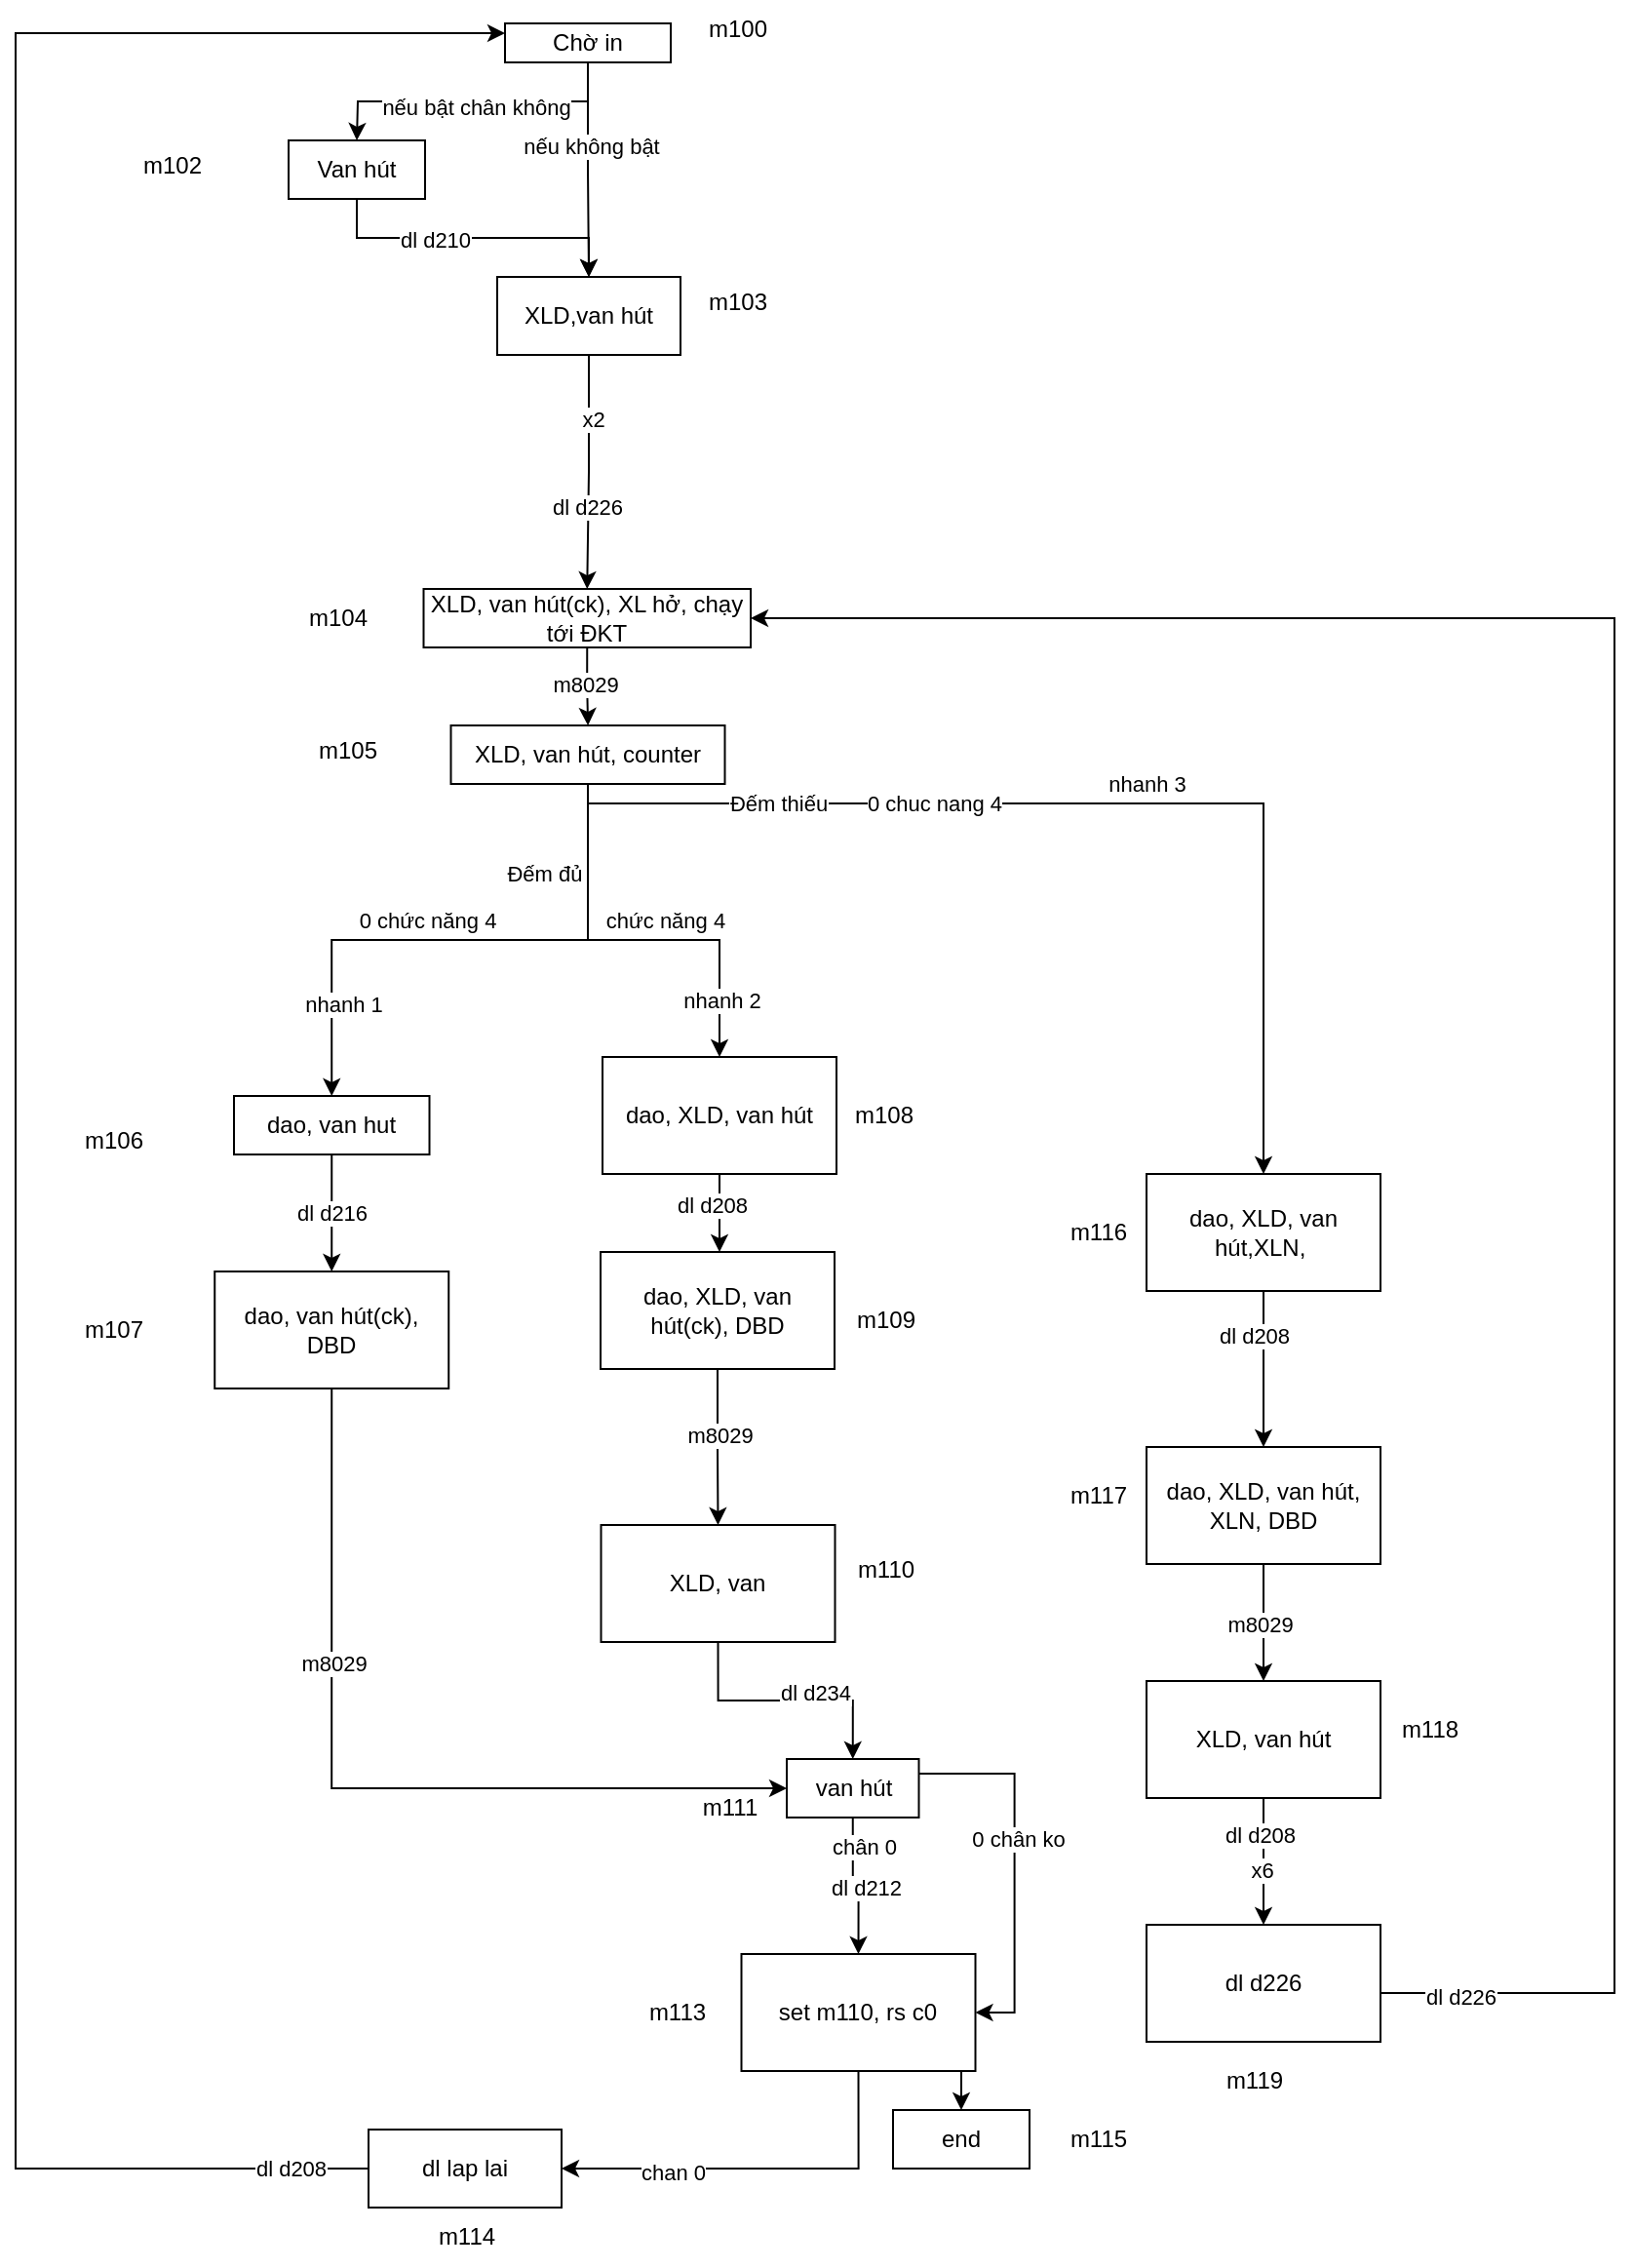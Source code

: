 <mxfile version="22.1.21" type="github">
  <diagram name="Trang-1" id="rS9DsyheVZtSrWm2MO88">
    <mxGraphModel dx="955" dy="475" grid="1" gridSize="10" guides="1" tooltips="1" connect="1" arrows="1" fold="1" page="1" pageScale="1" pageWidth="827" pageHeight="1169" math="0" shadow="0">
      <root>
        <mxCell id="0" />
        <mxCell id="1" parent="0" />
        <mxCell id="V83BWBz1lvYCD9PXyuBC-11" style="edgeStyle=orthogonalEdgeStyle;rounded=0;orthogonalLoop=1;jettySize=auto;html=1;exitX=0.5;exitY=1;exitDx=0;exitDy=0;" parent="1" source="V83BWBz1lvYCD9PXyuBC-6" edge="1">
          <mxGeometry relative="1" as="geometry">
            <mxPoint x="265" y="410" as="targetPoint" />
          </mxGeometry>
        </mxCell>
        <mxCell id="V83BWBz1lvYCD9PXyuBC-13" value="Text" style="edgeLabel;html=1;align=center;verticalAlign=middle;resizable=0;points=[];" parent="V83BWBz1lvYCD9PXyuBC-11" vertex="1" connectable="0">
          <mxGeometry x="0.043" y="3" relative="1" as="geometry">
            <mxPoint as="offset" />
          </mxGeometry>
        </mxCell>
        <mxCell id="V83BWBz1lvYCD9PXyuBC-14" value="nếu bật chân không" style="edgeLabel;html=1;align=center;verticalAlign=middle;resizable=0;points=[];" parent="V83BWBz1lvYCD9PXyuBC-11" vertex="1" connectable="0">
          <mxGeometry x="-0.02" y="3" relative="1" as="geometry">
            <mxPoint as="offset" />
          </mxGeometry>
        </mxCell>
        <mxCell id="V83BWBz1lvYCD9PXyuBC-22" style="edgeStyle=orthogonalEdgeStyle;rounded=0;orthogonalLoop=1;jettySize=auto;html=1;exitX=0.5;exitY=1;exitDx=0;exitDy=0;" parent="1" source="V83BWBz1lvYCD9PXyuBC-6" target="V83BWBz1lvYCD9PXyuBC-19" edge="1">
          <mxGeometry relative="1" as="geometry" />
        </mxCell>
        <mxCell id="V83BWBz1lvYCD9PXyuBC-23" value="nếu không bật" style="edgeLabel;html=1;align=center;verticalAlign=middle;resizable=0;points=[];" parent="V83BWBz1lvYCD9PXyuBC-22" vertex="1" connectable="0">
          <mxGeometry x="-0.225" y="1" relative="1" as="geometry">
            <mxPoint as="offset" />
          </mxGeometry>
        </mxCell>
        <mxCell id="V83BWBz1lvYCD9PXyuBC-6" value="Chờ in" style="rounded=0;whiteSpace=wrap;html=1;" parent="1" vertex="1">
          <mxGeometry x="341" y="350" width="85" height="20" as="geometry" />
        </mxCell>
        <mxCell id="V83BWBz1lvYCD9PXyuBC-20" style="edgeStyle=orthogonalEdgeStyle;rounded=0;orthogonalLoop=1;jettySize=auto;html=1;exitX=0.5;exitY=1;exitDx=0;exitDy=0;entryX=0.5;entryY=0;entryDx=0;entryDy=0;" parent="1" source="V83BWBz1lvYCD9PXyuBC-18" target="V83BWBz1lvYCD9PXyuBC-19" edge="1">
          <mxGeometry relative="1" as="geometry" />
        </mxCell>
        <mxCell id="V83BWBz1lvYCD9PXyuBC-21" value="dl d210" style="edgeLabel;html=1;align=center;verticalAlign=middle;resizable=0;points=[];" parent="V83BWBz1lvYCD9PXyuBC-20" vertex="1" connectable="0">
          <mxGeometry x="-0.254" y="-1" relative="1" as="geometry">
            <mxPoint as="offset" />
          </mxGeometry>
        </mxCell>
        <mxCell id="V83BWBz1lvYCD9PXyuBC-18" value="Van hút" style="whiteSpace=wrap;html=1;" parent="1" vertex="1">
          <mxGeometry x="230" y="410" width="70" height="30" as="geometry" />
        </mxCell>
        <mxCell id="1hu1YwNMTQrh0gvfJrZ6-12" style="edgeStyle=orthogonalEdgeStyle;rounded=0;orthogonalLoop=1;jettySize=auto;html=1;exitX=0.5;exitY=1;exitDx=0;exitDy=0;entryX=0.5;entryY=0;entryDx=0;entryDy=0;" edge="1" parent="1" source="V83BWBz1lvYCD9PXyuBC-19" target="V83BWBz1lvYCD9PXyuBC-27">
          <mxGeometry relative="1" as="geometry" />
        </mxCell>
        <mxCell id="1hu1YwNMTQrh0gvfJrZ6-13" value="x2" style="edgeLabel;html=1;align=center;verticalAlign=middle;resizable=0;points=[];" vertex="1" connectable="0" parent="1hu1YwNMTQrh0gvfJrZ6-12">
          <mxGeometry x="-0.453" y="2" relative="1" as="geometry">
            <mxPoint as="offset" />
          </mxGeometry>
        </mxCell>
        <mxCell id="1hu1YwNMTQrh0gvfJrZ6-14" value="dl d226" style="edgeLabel;html=1;align=center;verticalAlign=middle;resizable=0;points=[];" vertex="1" connectable="0" parent="1hu1YwNMTQrh0gvfJrZ6-12">
          <mxGeometry x="0.301" relative="1" as="geometry">
            <mxPoint as="offset" />
          </mxGeometry>
        </mxCell>
        <mxCell id="V83BWBz1lvYCD9PXyuBC-19" value="XLD,van hút" style="whiteSpace=wrap;html=1;" parent="1" vertex="1">
          <mxGeometry x="337" y="480" width="94" height="40" as="geometry" />
        </mxCell>
        <mxCell id="V83BWBz1lvYCD9PXyuBC-31" style="edgeStyle=orthogonalEdgeStyle;rounded=0;orthogonalLoop=1;jettySize=auto;html=1;exitX=0.5;exitY=1;exitDx=0;exitDy=0;" parent="1" source="V83BWBz1lvYCD9PXyuBC-27" target="V83BWBz1lvYCD9PXyuBC-30" edge="1">
          <mxGeometry relative="1" as="geometry" />
        </mxCell>
        <mxCell id="V83BWBz1lvYCD9PXyuBC-32" value="m8029" style="edgeLabel;html=1;align=center;verticalAlign=middle;resizable=0;points=[];" parent="V83BWBz1lvYCD9PXyuBC-31" vertex="1" connectable="0">
          <mxGeometry x="-0.237" y="-1" relative="1" as="geometry">
            <mxPoint y="3" as="offset" />
          </mxGeometry>
        </mxCell>
        <mxCell id="V83BWBz1lvYCD9PXyuBC-27" value="XLD, van hút(ck), XL hở, chạy tới ĐKT" style="whiteSpace=wrap;html=1;" parent="1" vertex="1">
          <mxGeometry x="299.25" y="640" width="167.75" height="30" as="geometry" />
        </mxCell>
        <mxCell id="V83BWBz1lvYCD9PXyuBC-136" style="edgeStyle=orthogonalEdgeStyle;rounded=0;orthogonalLoop=1;jettySize=auto;html=1;exitX=0.5;exitY=1;exitDx=0;exitDy=0;entryX=0.5;entryY=0;entryDx=0;entryDy=0;" parent="1" source="V83BWBz1lvYCD9PXyuBC-30" target="V83BWBz1lvYCD9PXyuBC-135" edge="1">
          <mxGeometry relative="1" as="geometry">
            <Array as="points">
              <mxPoint x="384" y="750" />
              <mxPoint x="730" y="750" />
            </Array>
          </mxGeometry>
        </mxCell>
        <mxCell id="V83BWBz1lvYCD9PXyuBC-137" value="Đếm thiếu" style="edgeLabel;html=1;align=center;verticalAlign=middle;resizable=0;points=[];" parent="V83BWBz1lvYCD9PXyuBC-136" vertex="1" connectable="0">
          <mxGeometry x="-0.154" y="5" relative="1" as="geometry">
            <mxPoint x="-124" y="5" as="offset" />
          </mxGeometry>
        </mxCell>
        <mxCell id="kzXkt-40F0dSUNPG1UTD-2" value="0 chuc nang 4" style="edgeLabel;html=1;align=center;verticalAlign=middle;resizable=0;points=[];" parent="V83BWBz1lvYCD9PXyuBC-136" vertex="1" connectable="0">
          <mxGeometry x="-0.407" relative="1" as="geometry">
            <mxPoint x="25" as="offset" />
          </mxGeometry>
        </mxCell>
        <mxCell id="1hu1YwNMTQrh0gvfJrZ6-6" value="nhanh 3" style="edgeLabel;html=1;align=center;verticalAlign=middle;resizable=0;points=[];" vertex="1" connectable="0" parent="V83BWBz1lvYCD9PXyuBC-136">
          <mxGeometry x="0.087" y="4" relative="1" as="geometry">
            <mxPoint x="-1" y="-6" as="offset" />
          </mxGeometry>
        </mxCell>
        <mxCell id="X1f7La6pQHhVVc1zuQpS-18" style="edgeStyle=orthogonalEdgeStyle;rounded=0;orthogonalLoop=1;jettySize=auto;html=1;exitX=0.5;exitY=1;exitDx=0;exitDy=0;entryX=0.5;entryY=0;entryDx=0;entryDy=0;" parent="1" source="V83BWBz1lvYCD9PXyuBC-30" target="V83BWBz1lvYCD9PXyuBC-51" edge="1">
          <mxGeometry relative="1" as="geometry" />
        </mxCell>
        <mxCell id="X1f7La6pQHhVVc1zuQpS-22" value="0 chức năng 4" style="edgeLabel;html=1;align=center;verticalAlign=middle;resizable=0;points=[];" parent="X1f7La6pQHhVVc1zuQpS-18" vertex="1" connectable="0">
          <mxGeometry x="0.256" y="-2" relative="1" as="geometry">
            <mxPoint x="20" y="-8" as="offset" />
          </mxGeometry>
        </mxCell>
        <mxCell id="1hu1YwNMTQrh0gvfJrZ6-8" value="nhanh 1" style="edgeLabel;html=1;align=center;verticalAlign=middle;resizable=0;points=[];" vertex="1" connectable="0" parent="X1f7La6pQHhVVc1zuQpS-18">
          <mxGeometry x="0.675" y="6" relative="1" as="geometry">
            <mxPoint as="offset" />
          </mxGeometry>
        </mxCell>
        <mxCell id="X1f7La6pQHhVVc1zuQpS-19" style="edgeStyle=orthogonalEdgeStyle;rounded=0;orthogonalLoop=1;jettySize=auto;html=1;exitX=0.5;exitY=1;exitDx=0;exitDy=0;entryX=0.5;entryY=0;entryDx=0;entryDy=0;" parent="1" source="V83BWBz1lvYCD9PXyuBC-30" target="V83BWBz1lvYCD9PXyuBC-75" edge="1">
          <mxGeometry relative="1" as="geometry">
            <Array as="points">
              <mxPoint x="384" y="820" />
              <mxPoint x="451" y="820" />
            </Array>
          </mxGeometry>
        </mxCell>
        <mxCell id="X1f7La6pQHhVVc1zuQpS-21" value="Đếm đủ" style="edgeLabel;html=1;align=center;verticalAlign=middle;resizable=0;points=[];" parent="X1f7La6pQHhVVc1zuQpS-19" vertex="1" connectable="0">
          <mxGeometry x="-0.562" y="-1" relative="1" as="geometry">
            <mxPoint x="-22" as="offset" />
          </mxGeometry>
        </mxCell>
        <mxCell id="X1f7La6pQHhVVc1zuQpS-23" value="chức năng 4" style="edgeLabel;html=1;align=center;verticalAlign=middle;resizable=0;points=[];" parent="X1f7La6pQHhVVc1zuQpS-19" vertex="1" connectable="0">
          <mxGeometry x="0.019" relative="1" as="geometry">
            <mxPoint x="14" y="-10" as="offset" />
          </mxGeometry>
        </mxCell>
        <mxCell id="1hu1YwNMTQrh0gvfJrZ6-7" value="nhanh 2" style="edgeLabel;html=1;align=center;verticalAlign=middle;resizable=0;points=[];" vertex="1" connectable="0" parent="X1f7La6pQHhVVc1zuQpS-19">
          <mxGeometry x="0.588" y="1" relative="1" as="geometry">
            <mxPoint y="13" as="offset" />
          </mxGeometry>
        </mxCell>
        <mxCell id="V83BWBz1lvYCD9PXyuBC-30" value="XLD, van hút, counter" style="whiteSpace=wrap;html=1;" parent="1" vertex="1">
          <mxGeometry x="313.25" y="710" width="140.5" height="30" as="geometry" />
        </mxCell>
        <mxCell id="V83BWBz1lvYCD9PXyuBC-51" value="dao, van hut" style="whiteSpace=wrap;html=1;" parent="1" vertex="1">
          <mxGeometry x="202" y="900" width="100.25" height="30" as="geometry" />
        </mxCell>
        <mxCell id="V83BWBz1lvYCD9PXyuBC-59" value="dl d216" style="edgeStyle=orthogonalEdgeStyle;rounded=0;orthogonalLoop=1;jettySize=auto;html=1;exitX=0.5;exitY=1;exitDx=0;exitDy=0;entryX=0.5;entryY=0;entryDx=0;entryDy=0;" parent="1" source="V83BWBz1lvYCD9PXyuBC-51" target="V83BWBz1lvYCD9PXyuBC-60" edge="1">
          <mxGeometry relative="1" as="geometry">
            <mxPoint x="252.57" y="979.58" as="targetPoint" />
          </mxGeometry>
        </mxCell>
        <mxCell id="X1f7La6pQHhVVc1zuQpS-8" style="edgeStyle=orthogonalEdgeStyle;rounded=0;orthogonalLoop=1;jettySize=auto;html=1;exitX=0.5;exitY=1;exitDx=0;exitDy=0;entryX=0;entryY=0.5;entryDx=0;entryDy=0;" parent="1" source="V83BWBz1lvYCD9PXyuBC-60" target="V83BWBz1lvYCD9PXyuBC-130" edge="1">
          <mxGeometry relative="1" as="geometry">
            <mxPoint x="250.245" y="1087" as="targetPoint" />
          </mxGeometry>
        </mxCell>
        <mxCell id="2x0l52KydDerkzk7XXPL-1" value="m8029" style="edgeLabel;html=1;align=center;verticalAlign=middle;resizable=0;points=[];" parent="X1f7La6pQHhVVc1zuQpS-8" vertex="1" connectable="0">
          <mxGeometry x="-0.36" y="1" relative="1" as="geometry">
            <mxPoint as="offset" />
          </mxGeometry>
        </mxCell>
        <mxCell id="V83BWBz1lvYCD9PXyuBC-60" value="dao, van hút(ck), DBD" style="whiteSpace=wrap;html=1;" parent="1" vertex="1">
          <mxGeometry x="192.12" y="990" width="120" height="60" as="geometry" />
        </mxCell>
        <mxCell id="V83BWBz1lvYCD9PXyuBC-84" style="edgeStyle=orthogonalEdgeStyle;rounded=0;orthogonalLoop=1;jettySize=auto;html=1;exitX=0.5;exitY=1;exitDx=0;exitDy=0;" parent="1" source="V83BWBz1lvYCD9PXyuBC-75" edge="1">
          <mxGeometry relative="1" as="geometry">
            <mxPoint x="451" y="980" as="targetPoint" />
          </mxGeometry>
        </mxCell>
        <mxCell id="V83BWBz1lvYCD9PXyuBC-86" value="dl d208" style="edgeLabel;html=1;align=center;verticalAlign=middle;resizable=0;points=[];" parent="V83BWBz1lvYCD9PXyuBC-84" vertex="1" connectable="0">
          <mxGeometry x="-0.207" y="-4" relative="1" as="geometry">
            <mxPoint as="offset" />
          </mxGeometry>
        </mxCell>
        <mxCell id="V83BWBz1lvYCD9PXyuBC-75" value="dao, XLD, van hút" style="whiteSpace=wrap;html=1;" parent="1" vertex="1">
          <mxGeometry x="391" y="880" width="120" height="60" as="geometry" />
        </mxCell>
        <mxCell id="X1f7La6pQHhVVc1zuQpS-25" style="edgeStyle=orthogonalEdgeStyle;rounded=0;orthogonalLoop=1;jettySize=auto;html=1;exitX=0.5;exitY=1;exitDx=0;exitDy=0;entryX=0.5;entryY=0;entryDx=0;entryDy=0;" parent="1" source="V83BWBz1lvYCD9PXyuBC-119" target="V83BWBz1lvYCD9PXyuBC-125" edge="1">
          <mxGeometry relative="1" as="geometry" />
        </mxCell>
        <mxCell id="X1f7La6pQHhVVc1zuQpS-26" value="m8029" style="edgeLabel;html=1;align=center;verticalAlign=middle;resizable=0;points=[];" parent="X1f7La6pQHhVVc1zuQpS-25" vertex="1" connectable="0">
          <mxGeometry x="-0.166" y="1" relative="1" as="geometry">
            <mxPoint as="offset" />
          </mxGeometry>
        </mxCell>
        <mxCell id="V83BWBz1lvYCD9PXyuBC-119" value="dao, XLD, van hút(ck), DBD" style="whiteSpace=wrap;html=1;" parent="1" vertex="1">
          <mxGeometry x="390" y="980" width="120" height="60" as="geometry" />
        </mxCell>
        <mxCell id="V83BWBz1lvYCD9PXyuBC-123" style="edgeStyle=orthogonalEdgeStyle;rounded=0;orthogonalLoop=1;jettySize=auto;html=1;exitX=0.5;exitY=1;exitDx=0;exitDy=0;entryX=0.5;entryY=0;entryDx=0;entryDy=0;" parent="1" source="V83BWBz1lvYCD9PXyuBC-125" target="V83BWBz1lvYCD9PXyuBC-130" edge="1">
          <mxGeometry relative="1" as="geometry" />
        </mxCell>
        <mxCell id="V83BWBz1lvYCD9PXyuBC-124" value="dl d234" style="edgeLabel;html=1;align=center;verticalAlign=middle;resizable=0;points=[];" parent="V83BWBz1lvYCD9PXyuBC-123" vertex="1" connectable="0">
          <mxGeometry x="0.223" y="4" relative="1" as="geometry">
            <mxPoint as="offset" />
          </mxGeometry>
        </mxCell>
        <mxCell id="V83BWBz1lvYCD9PXyuBC-125" value="XLD, van" style="whiteSpace=wrap;html=1;" parent="1" vertex="1">
          <mxGeometry x="390.25" y="1120" width="120" height="60" as="geometry" />
        </mxCell>
        <mxCell id="V83BWBz1lvYCD9PXyuBC-128" style="edgeStyle=orthogonalEdgeStyle;rounded=0;orthogonalLoop=1;jettySize=auto;html=1;exitX=0.5;exitY=1;exitDx=0;exitDy=0;entryX=0.5;entryY=0;entryDx=0;entryDy=0;" parent="1" source="V83BWBz1lvYCD9PXyuBC-130" target="V83BWBz1lvYCD9PXyuBC-132" edge="1">
          <mxGeometry relative="1" as="geometry" />
        </mxCell>
        <mxCell id="V83BWBz1lvYCD9PXyuBC-129" value="dl d212" style="edgeLabel;html=1;align=center;verticalAlign=middle;resizable=0;points=[];" parent="V83BWBz1lvYCD9PXyuBC-128" vertex="1" connectable="0">
          <mxGeometry x="0.06" y="3" relative="1" as="geometry">
            <mxPoint as="offset" />
          </mxGeometry>
        </mxCell>
        <mxCell id="SPS0u2D6XqK0Xt4h6-EM-12" value="chân 0" style="edgeLabel;html=1;align=center;verticalAlign=middle;resizable=0;points=[];" parent="V83BWBz1lvYCD9PXyuBC-128" vertex="1" connectable="0">
          <mxGeometry x="-0.582" y="5" relative="1" as="geometry">
            <mxPoint as="offset" />
          </mxGeometry>
        </mxCell>
        <mxCell id="SPS0u2D6XqK0Xt4h6-EM-13" style="edgeStyle=orthogonalEdgeStyle;rounded=0;orthogonalLoop=1;jettySize=auto;html=1;exitX=1;exitY=0.25;exitDx=0;exitDy=0;entryX=1;entryY=0.5;entryDx=0;entryDy=0;" parent="1" source="V83BWBz1lvYCD9PXyuBC-130" target="V83BWBz1lvYCD9PXyuBC-132" edge="1">
          <mxGeometry relative="1" as="geometry" />
        </mxCell>
        <mxCell id="SPS0u2D6XqK0Xt4h6-EM-14" value="0 chân ko" style="edgeLabel;html=1;align=center;verticalAlign=middle;resizable=0;points=[];" parent="SPS0u2D6XqK0Xt4h6-EM-13" vertex="1" connectable="0">
          <mxGeometry x="-0.146" y="1" relative="1" as="geometry">
            <mxPoint as="offset" />
          </mxGeometry>
        </mxCell>
        <mxCell id="V83BWBz1lvYCD9PXyuBC-130" value="van hút" style="whiteSpace=wrap;html=1;" parent="1" vertex="1">
          <mxGeometry x="485.5" y="1240" width="67.75" height="30" as="geometry" />
        </mxCell>
        <mxCell id="X1f7La6pQHhVVc1zuQpS-16" style="edgeStyle=orthogonalEdgeStyle;rounded=0;orthogonalLoop=1;jettySize=auto;html=1;exitX=0.75;exitY=1;exitDx=0;exitDy=0;entryX=0.5;entryY=0;entryDx=0;entryDy=0;" parent="1" source="V83BWBz1lvYCD9PXyuBC-132" target="X1f7La6pQHhVVc1zuQpS-14" edge="1">
          <mxGeometry relative="1" as="geometry" />
        </mxCell>
        <mxCell id="1hu1YwNMTQrh0gvfJrZ6-30" style="edgeStyle=orthogonalEdgeStyle;rounded=0;orthogonalLoop=1;jettySize=auto;html=1;exitX=0.5;exitY=1;exitDx=0;exitDy=0;entryX=1;entryY=0.5;entryDx=0;entryDy=0;" edge="1" parent="1" source="V83BWBz1lvYCD9PXyuBC-132" target="1hu1YwNMTQrh0gvfJrZ6-29">
          <mxGeometry relative="1" as="geometry" />
        </mxCell>
        <mxCell id="1hu1YwNMTQrh0gvfJrZ6-32" value="chan 0" style="edgeLabel;html=1;align=center;verticalAlign=middle;resizable=0;points=[];" vertex="1" connectable="0" parent="1hu1YwNMTQrh0gvfJrZ6-30">
          <mxGeometry x="0.445" y="2" relative="1" as="geometry">
            <mxPoint as="offset" />
          </mxGeometry>
        </mxCell>
        <mxCell id="V83BWBz1lvYCD9PXyuBC-132" value="set m110, rs c0" style="whiteSpace=wrap;html=1;" parent="1" vertex="1">
          <mxGeometry x="462.25" y="1340" width="120" height="60" as="geometry" />
        </mxCell>
        <mxCell id="V83BWBz1lvYCD9PXyuBC-139" value="" style="edgeStyle=orthogonalEdgeStyle;rounded=0;orthogonalLoop=1;jettySize=auto;html=1;" parent="1" source="V83BWBz1lvYCD9PXyuBC-135" target="V83BWBz1lvYCD9PXyuBC-138" edge="1">
          <mxGeometry relative="1" as="geometry" />
        </mxCell>
        <mxCell id="V83BWBz1lvYCD9PXyuBC-140" value="dl d208" style="edgeLabel;html=1;align=center;verticalAlign=middle;resizable=0;points=[];" parent="V83BWBz1lvYCD9PXyuBC-139" vertex="1" connectable="0">
          <mxGeometry x="-0.398" y="-5" relative="1" as="geometry">
            <mxPoint y="-1" as="offset" />
          </mxGeometry>
        </mxCell>
        <mxCell id="V83BWBz1lvYCD9PXyuBC-135" value="dao, XLD, van hút,XLN,&amp;nbsp;" style="whiteSpace=wrap;html=1;" parent="1" vertex="1">
          <mxGeometry x="670" y="940" width="120" height="60" as="geometry" />
        </mxCell>
        <mxCell id="V83BWBz1lvYCD9PXyuBC-142" style="edgeStyle=orthogonalEdgeStyle;rounded=0;orthogonalLoop=1;jettySize=auto;html=1;exitX=0.5;exitY=1;exitDx=0;exitDy=0;entryX=0.5;entryY=0;entryDx=0;entryDy=0;" parent="1" source="V83BWBz1lvYCD9PXyuBC-138" target="V83BWBz1lvYCD9PXyuBC-141" edge="1">
          <mxGeometry relative="1" as="geometry" />
        </mxCell>
        <mxCell id="V83BWBz1lvYCD9PXyuBC-143" value="m8029" style="edgeLabel;html=1;align=center;verticalAlign=middle;resizable=0;points=[];" parent="V83BWBz1lvYCD9PXyuBC-142" vertex="1" connectable="0">
          <mxGeometry x="0.059" y="-2" relative="1" as="geometry">
            <mxPoint y="-1" as="offset" />
          </mxGeometry>
        </mxCell>
        <mxCell id="V83BWBz1lvYCD9PXyuBC-138" value="dao, XLD, van hút, XLN, DBD" style="whiteSpace=wrap;html=1;" parent="1" vertex="1">
          <mxGeometry x="670" y="1080" width="120" height="60" as="geometry" />
        </mxCell>
        <mxCell id="V83BWBz1lvYCD9PXyuBC-146" style="edgeStyle=orthogonalEdgeStyle;rounded=0;orthogonalLoop=1;jettySize=auto;html=1;exitX=0.5;exitY=1;exitDx=0;exitDy=0;entryX=0.5;entryY=0;entryDx=0;entryDy=0;" parent="1" source="V83BWBz1lvYCD9PXyuBC-141" target="V83BWBz1lvYCD9PXyuBC-145" edge="1">
          <mxGeometry relative="1" as="geometry" />
        </mxCell>
        <mxCell id="V83BWBz1lvYCD9PXyuBC-147" value="dl d208" style="edgeLabel;html=1;align=center;verticalAlign=middle;resizable=0;points=[];" parent="V83BWBz1lvYCD9PXyuBC-146" vertex="1" connectable="0">
          <mxGeometry x="-0.4" y="-2" relative="1" as="geometry">
            <mxPoint y="-1" as="offset" />
          </mxGeometry>
        </mxCell>
        <mxCell id="1hu1YwNMTQrh0gvfJrZ6-40" value="x6" style="edgeLabel;html=1;align=center;verticalAlign=middle;resizable=0;points=[];" vertex="1" connectable="0" parent="V83BWBz1lvYCD9PXyuBC-146">
          <mxGeometry x="0.138" y="-1" relative="1" as="geometry">
            <mxPoint as="offset" />
          </mxGeometry>
        </mxCell>
        <mxCell id="V83BWBz1lvYCD9PXyuBC-141" value="XLD, van hút" style="whiteSpace=wrap;html=1;" parent="1" vertex="1">
          <mxGeometry x="670" y="1200" width="120" height="60" as="geometry" />
        </mxCell>
        <mxCell id="X1f7La6pQHhVVc1zuQpS-28" style="edgeStyle=orthogonalEdgeStyle;rounded=0;orthogonalLoop=1;jettySize=auto;html=1;entryX=1;entryY=0.5;entryDx=0;entryDy=0;exitX=1;exitY=0.5;exitDx=0;exitDy=0;" parent="1" source="V83BWBz1lvYCD9PXyuBC-145" target="V83BWBz1lvYCD9PXyuBC-27" edge="1">
          <mxGeometry relative="1" as="geometry">
            <mxPoint x="810" y="1360" as="sourcePoint" />
            <mxPoint x="860" y="1340" as="targetPoint" />
            <Array as="points">
              <mxPoint x="790" y="1360" />
              <mxPoint x="910" y="1360" />
              <mxPoint x="910" y="655" />
            </Array>
          </mxGeometry>
        </mxCell>
        <mxCell id="1hu1YwNMTQrh0gvfJrZ6-41" value="dl d226" style="edgeLabel;html=1;align=center;verticalAlign=middle;resizable=0;points=[];" vertex="1" connectable="0" parent="X1f7La6pQHhVVc1zuQpS-28">
          <mxGeometry x="-0.928" y="-2" relative="1" as="geometry">
            <mxPoint as="offset" />
          </mxGeometry>
        </mxCell>
        <mxCell id="V83BWBz1lvYCD9PXyuBC-145" value="dl d226" style="whiteSpace=wrap;html=1;" parent="1" vertex="1">
          <mxGeometry x="670" y="1325" width="120" height="60" as="geometry" />
        </mxCell>
        <mxCell id="X1f7La6pQHhVVc1zuQpS-14" value="end" style="whiteSpace=wrap;html=1;" parent="1" vertex="1">
          <mxGeometry x="540" y="1420" width="70" height="30" as="geometry" />
        </mxCell>
        <mxCell id="1hu1YwNMTQrh0gvfJrZ6-9" value="m100" style="text;html=1;align=center;verticalAlign=middle;resizable=0;points=[];autosize=1;strokeColor=none;fillColor=none;" vertex="1" parent="1">
          <mxGeometry x="435" y="338" width="50" height="30" as="geometry" />
        </mxCell>
        <mxCell id="1hu1YwNMTQrh0gvfJrZ6-10" value="m102" style="text;html=1;align=center;verticalAlign=middle;resizable=0;points=[];autosize=1;strokeColor=none;fillColor=none;" vertex="1" parent="1">
          <mxGeometry x="145" y="408" width="50" height="30" as="geometry" />
        </mxCell>
        <mxCell id="1hu1YwNMTQrh0gvfJrZ6-11" value="m103" style="text;html=1;align=center;verticalAlign=middle;resizable=0;points=[];autosize=1;strokeColor=none;fillColor=none;" vertex="1" parent="1">
          <mxGeometry x="435" y="478" width="50" height="30" as="geometry" />
        </mxCell>
        <mxCell id="1hu1YwNMTQrh0gvfJrZ6-15" value="m104" style="text;html=1;align=center;verticalAlign=middle;resizable=0;points=[];autosize=1;strokeColor=none;fillColor=none;" vertex="1" parent="1">
          <mxGeometry x="230" y="640" width="50" height="30" as="geometry" />
        </mxCell>
        <mxCell id="1hu1YwNMTQrh0gvfJrZ6-16" value="m105" style="text;html=1;align=center;verticalAlign=middle;resizable=0;points=[];autosize=1;strokeColor=none;fillColor=none;" vertex="1" parent="1">
          <mxGeometry x="235" y="708" width="50" height="30" as="geometry" />
        </mxCell>
        <mxCell id="1hu1YwNMTQrh0gvfJrZ6-17" value="m106" style="text;html=1;align=center;verticalAlign=middle;resizable=0;points=[];autosize=1;strokeColor=none;fillColor=none;" vertex="1" parent="1">
          <mxGeometry x="115" y="908" width="50" height="30" as="geometry" />
        </mxCell>
        <mxCell id="1hu1YwNMTQrh0gvfJrZ6-18" value="m107" style="text;html=1;align=center;verticalAlign=middle;resizable=0;points=[];autosize=1;strokeColor=none;fillColor=none;" vertex="1" parent="1">
          <mxGeometry x="115" y="1005" width="50" height="30" as="geometry" />
        </mxCell>
        <mxCell id="1hu1YwNMTQrh0gvfJrZ6-19" value="m108" style="text;html=1;align=center;verticalAlign=middle;resizable=0;points=[];autosize=1;strokeColor=none;fillColor=none;" vertex="1" parent="1">
          <mxGeometry x="510" y="895" width="50" height="30" as="geometry" />
        </mxCell>
        <mxCell id="1hu1YwNMTQrh0gvfJrZ6-20" value="m109" style="text;html=1;align=center;verticalAlign=middle;resizable=0;points=[];autosize=1;strokeColor=none;fillColor=none;" vertex="1" parent="1">
          <mxGeometry x="511" y="1000" width="50" height="30" as="geometry" />
        </mxCell>
        <mxCell id="1hu1YwNMTQrh0gvfJrZ6-21" value="m110" style="text;html=1;align=center;verticalAlign=middle;resizable=0;points=[];autosize=1;strokeColor=none;fillColor=none;" vertex="1" parent="1">
          <mxGeometry x="511" y="1128" width="50" height="30" as="geometry" />
        </mxCell>
        <mxCell id="1hu1YwNMTQrh0gvfJrZ6-22" value="m111" style="text;html=1;align=center;verticalAlign=middle;resizable=0;points=[];autosize=1;strokeColor=none;fillColor=none;" vertex="1" parent="1">
          <mxGeometry x="431" y="1250" width="50" height="30" as="geometry" />
        </mxCell>
        <mxCell id="1hu1YwNMTQrh0gvfJrZ6-23" value="m113" style="text;html=1;align=center;verticalAlign=middle;resizable=0;points=[];autosize=1;strokeColor=none;fillColor=none;" vertex="1" parent="1">
          <mxGeometry x="403.75" y="1355" width="50" height="30" as="geometry" />
        </mxCell>
        <mxCell id="1hu1YwNMTQrh0gvfJrZ6-25" value="m115" style="text;html=1;align=center;verticalAlign=middle;resizable=0;points=[];autosize=1;strokeColor=none;fillColor=none;" vertex="1" parent="1">
          <mxGeometry x="620" y="1420" width="50" height="30" as="geometry" />
        </mxCell>
        <mxCell id="1hu1YwNMTQrh0gvfJrZ6-34" style="edgeStyle=orthogonalEdgeStyle;rounded=0;orthogonalLoop=1;jettySize=auto;html=1;exitX=0;exitY=0.5;exitDx=0;exitDy=0;entryX=0;entryY=0.25;entryDx=0;entryDy=0;" edge="1" parent="1" source="1hu1YwNMTQrh0gvfJrZ6-29" target="V83BWBz1lvYCD9PXyuBC-6">
          <mxGeometry relative="1" as="geometry">
            <Array as="points">
              <mxPoint x="90" y="1450" />
              <mxPoint x="90" y="355" />
            </Array>
          </mxGeometry>
        </mxCell>
        <mxCell id="1hu1YwNMTQrh0gvfJrZ6-35" value="dl d208" style="edgeLabel;html=1;align=center;verticalAlign=middle;resizable=0;points=[];" vertex="1" connectable="0" parent="1hu1YwNMTQrh0gvfJrZ6-34">
          <mxGeometry x="-0.829" y="1" relative="1" as="geometry">
            <mxPoint x="90" y="-1" as="offset" />
          </mxGeometry>
        </mxCell>
        <mxCell id="1hu1YwNMTQrh0gvfJrZ6-29" value="dl lap lai" style="whiteSpace=wrap;html=1;" vertex="1" parent="1">
          <mxGeometry x="271" y="1430" width="99" height="40" as="geometry" />
        </mxCell>
        <mxCell id="1hu1YwNMTQrh0gvfJrZ6-33" value="m114" style="text;html=1;align=center;verticalAlign=middle;resizable=0;points=[];autosize=1;strokeColor=none;fillColor=none;" vertex="1" parent="1">
          <mxGeometry x="295.5" y="1470" width="50" height="30" as="geometry" />
        </mxCell>
        <mxCell id="1hu1YwNMTQrh0gvfJrZ6-36" value="m116" style="text;html=1;align=center;verticalAlign=middle;resizable=0;points=[];autosize=1;strokeColor=none;fillColor=none;" vertex="1" parent="1">
          <mxGeometry x="620" y="955" width="50" height="30" as="geometry" />
        </mxCell>
        <mxCell id="1hu1YwNMTQrh0gvfJrZ6-38" value="m117" style="text;html=1;align=center;verticalAlign=middle;resizable=0;points=[];autosize=1;strokeColor=none;fillColor=none;" vertex="1" parent="1">
          <mxGeometry x="620" y="1090" width="50" height="30" as="geometry" />
        </mxCell>
        <mxCell id="1hu1YwNMTQrh0gvfJrZ6-39" value="m118" style="text;html=1;align=center;verticalAlign=middle;resizable=0;points=[];autosize=1;strokeColor=none;fillColor=none;" vertex="1" parent="1">
          <mxGeometry x="790" y="1210" width="50" height="30" as="geometry" />
        </mxCell>
        <mxCell id="1hu1YwNMTQrh0gvfJrZ6-42" value="m119" style="text;html=1;align=center;verticalAlign=middle;resizable=0;points=[];autosize=1;strokeColor=none;fillColor=none;" vertex="1" parent="1">
          <mxGeometry x="700" y="1390" width="50" height="30" as="geometry" />
        </mxCell>
      </root>
    </mxGraphModel>
  </diagram>
</mxfile>
